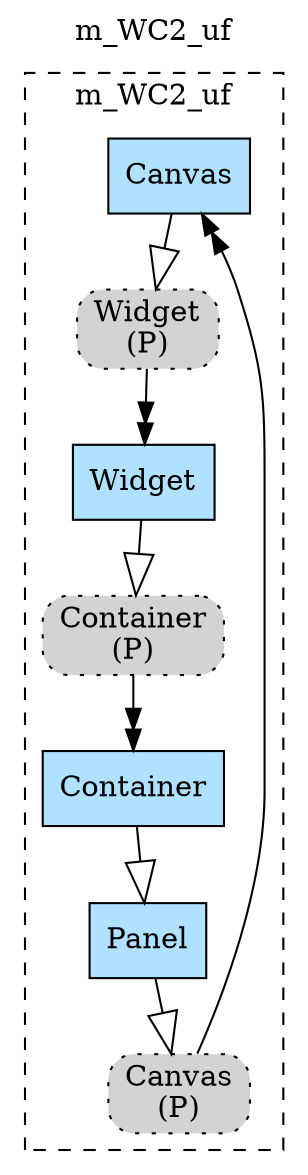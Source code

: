 digraph {graph[label=m_WC2_uf,labelloc=tl,labelfontsize=12];
subgraph cluster_m_WC2_uf{style=dashed;label=m_WC2_uf;
"Canvas"[shape=record,fillcolor=lightskyblue1,style = filled,label="Canvas"];
"PWidget"[shape=box,fillcolor=lightgray,style ="rounded,filled,dotted",label=<Widget<br/>(P)>];
"Widget"[shape=record,fillcolor=lightskyblue1,style = filled,label="Widget"];
"PContainer"[shape=box,fillcolor=lightgray,style ="rounded,filled,dotted",label=<Container<br/>(P)>];
"Container"[shape=record,fillcolor=lightskyblue1,style = filled,label="Container"];
"Panel"[shape=record,fillcolor=lightskyblue1,style = filled,label="Panel"];
"PCanvas"[shape=box,fillcolor=lightgray,style ="rounded,filled,dotted",label=<Canvas<br/>(P)>];

"Canvas"->"PWidget"[arrowhead=onormal,arrowsize=2.0];
"Widget"->"PContainer"[arrowhead=onormal,arrowsize=2.0];
"Container"->"Panel"[arrowhead=onormal,arrowsize=2.0];
"Panel"->"PCanvas"[arrowhead=onormal,arrowsize=2.0];

}
"PWidget"->"Widget"[arrowhead=normalnormal];
"PContainer"->"Container"[arrowhead=normalnormal];
"PCanvas"->"Canvas"[arrowhead=normalnormal];
}
